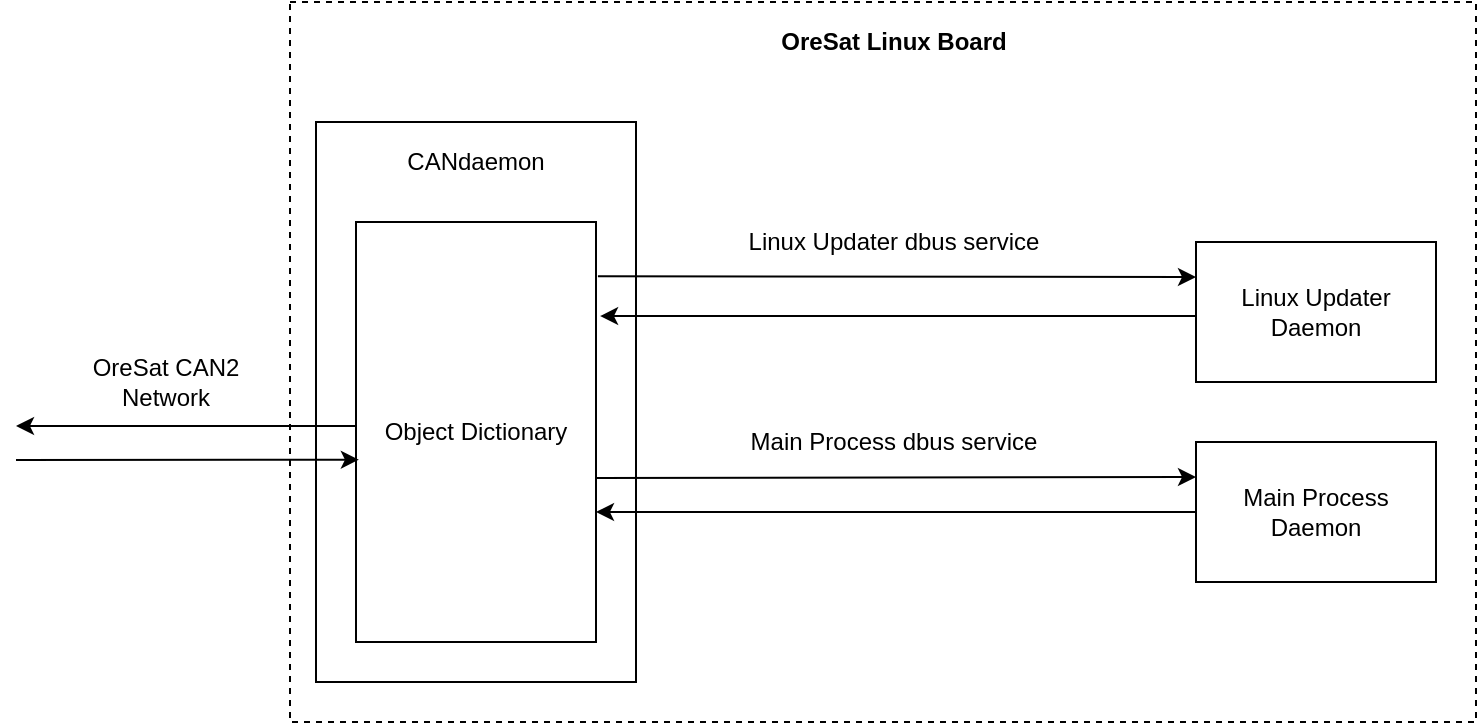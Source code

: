 <mxfile version="12.1.7" type="device" pages="1"><diagram id="zrWGUGNh6H3lSOw0vNkx" name="Page-1"><mxGraphModel dx="1170" dy="686" grid="1" gridSize="10" guides="1" tooltips="1" connect="1" arrows="1" fold="1" page="1" pageScale="1" pageWidth="850" pageHeight="1100" math="0" shadow="0"><root><mxCell id="0"/><mxCell id="1" parent="0"/><mxCell id="gxwe76bOYnUD6GTZNtVA-42" value="" style="rounded=0;whiteSpace=wrap;html=1;dashed=1;" parent="1" vertex="1"><mxGeometry x="227" y="200" width="593" height="360" as="geometry"/></mxCell><mxCell id="gxwe76bOYnUD6GTZNtVA-1" value="" style="rounded=0;whiteSpace=wrap;html=1;" parent="1" vertex="1"><mxGeometry x="240" y="260" width="160" height="280" as="geometry"/></mxCell><mxCell id="gxwe76bOYnUD6GTZNtVA-2" value="Object Dictionary" style="rounded=0;whiteSpace=wrap;html=1;" parent="1" vertex="1"><mxGeometry x="260" y="310" width="120" height="210" as="geometry"/></mxCell><mxCell id="gxwe76bOYnUD6GTZNtVA-22" value="" style="edgeStyle=orthogonalEdgeStyle;rounded=0;orthogonalLoop=1;jettySize=auto;html=1;entryX=1.017;entryY=0.224;entryDx=0;entryDy=0;entryPerimeter=0;" parent="1" source="gxwe76bOYnUD6GTZNtVA-3" target="gxwe76bOYnUD6GTZNtVA-2" edge="1"><mxGeometry relative="1" as="geometry"><mxPoint x="600" y="360" as="targetPoint"/><Array as="points"><mxPoint x="610" y="357"/><mxPoint x="610" y="357"/></Array></mxGeometry></mxCell><mxCell id="gxwe76bOYnUD6GTZNtVA-3" value="Linux Updater Daemon" style="rounded=0;whiteSpace=wrap;html=1;" parent="1" vertex="1"><mxGeometry x="680" y="320" width="120" height="70" as="geometry"/></mxCell><mxCell id="gxwe76bOYnUD6GTZNtVA-4" value="Main Process&lt;br&gt;Daemon" style="rounded=0;whiteSpace=wrap;html=1;" parent="1" vertex="1"><mxGeometry x="680" y="420" width="120" height="70" as="geometry"/></mxCell><mxCell id="gxwe76bOYnUD6GTZNtVA-17" value="Main Process dbus service" style="text;html=1;strokeColor=none;fillColor=none;align=center;verticalAlign=middle;whiteSpace=wrap;rounded=0;" parent="1" vertex="1"><mxGeometry x="414" y="420" width="230" as="geometry"/></mxCell><mxCell id="gxwe76bOYnUD6GTZNtVA-18" value="Linux Updater dbus service" style="text;html=1;strokeColor=none;fillColor=none;align=center;verticalAlign=middle;whiteSpace=wrap;rounded=0;" parent="1" vertex="1"><mxGeometry x="414" y="315" width="230" height="10" as="geometry"/></mxCell><mxCell id="gxwe76bOYnUD6GTZNtVA-31" value="CANdaemon" style="text;html=1;strokeColor=none;fillColor=none;align=center;verticalAlign=middle;whiteSpace=wrap;rounded=0;" parent="1" vertex="1"><mxGeometry x="300" y="270" width="40" height="20" as="geometry"/></mxCell><mxCell id="gxwe76bOYnUD6GTZNtVA-38" value="" style="endArrow=classic;html=1;exitX=1.008;exitY=0.129;exitDx=0;exitDy=0;exitPerimeter=0;entryX=0;entryY=0.25;entryDx=0;entryDy=0;" parent="1" source="gxwe76bOYnUD6GTZNtVA-2" target="gxwe76bOYnUD6GTZNtVA-3" edge="1"><mxGeometry width="50" height="50" relative="1" as="geometry"><mxPoint x="170" y="610" as="sourcePoint"/><mxPoint x="670" y="340" as="targetPoint"/></mxGeometry></mxCell><mxCell id="gxwe76bOYnUD6GTZNtVA-40" value="" style="endArrow=classic;html=1;exitX=0;exitY=0.5;exitDx=0;exitDy=0;" parent="1" source="gxwe76bOYnUD6GTZNtVA-4" edge="1"><mxGeometry width="50" height="50" relative="1" as="geometry"><mxPoint x="170" y="610" as="sourcePoint"/><mxPoint x="380" y="455" as="targetPoint"/></mxGeometry></mxCell><mxCell id="gxwe76bOYnUD6GTZNtVA-41" value="OreSat CAN2 Network" style="text;html=1;strokeColor=none;fillColor=none;align=center;verticalAlign=middle;whiteSpace=wrap;rounded=0;" parent="1" vertex="1"><mxGeometry x="120" y="366" width="90" height="48" as="geometry"/></mxCell><mxCell id="gxwe76bOYnUD6GTZNtVA-43" value="&lt;b&gt;OreSat Linux Board&lt;/b&gt;" style="text;html=1;strokeColor=none;fillColor=none;align=center;verticalAlign=middle;whiteSpace=wrap;rounded=0;dashed=1;" parent="1" vertex="1"><mxGeometry x="451" y="210" width="156" height="20" as="geometry"/></mxCell><mxCell id="gxwe76bOYnUD6GTZNtVA-48" value="" style="endArrow=classic;html=1;" parent="1" edge="1"><mxGeometry width="50" height="50" relative="1" as="geometry"><mxPoint x="260" y="412" as="sourcePoint"/><mxPoint x="90" y="412" as="targetPoint"/></mxGeometry></mxCell><mxCell id="gxwe76bOYnUD6GTZNtVA-50" value="" style="endArrow=classic;html=1;entryX=0;entryY=0.25;entryDx=0;entryDy=0;" parent="1" target="gxwe76bOYnUD6GTZNtVA-4" edge="1"><mxGeometry width="50" height="50" relative="1" as="geometry"><mxPoint x="380" y="438" as="sourcePoint"/><mxPoint x="130" y="630" as="targetPoint"/></mxGeometry></mxCell><mxCell id="HVG9NZ23FNSazKz8YGG6-1" value="" style="endArrow=classic;html=1;entryX=0.012;entryY=0.566;entryDx=0;entryDy=0;entryPerimeter=0;" edge="1" parent="1" target="gxwe76bOYnUD6GTZNtVA-2"><mxGeometry width="50" height="50" relative="1" as="geometry"><mxPoint x="90" y="429" as="sourcePoint"/><mxPoint x="130" y="490" as="targetPoint"/></mxGeometry></mxCell></root></mxGraphModel></diagram></mxfile>